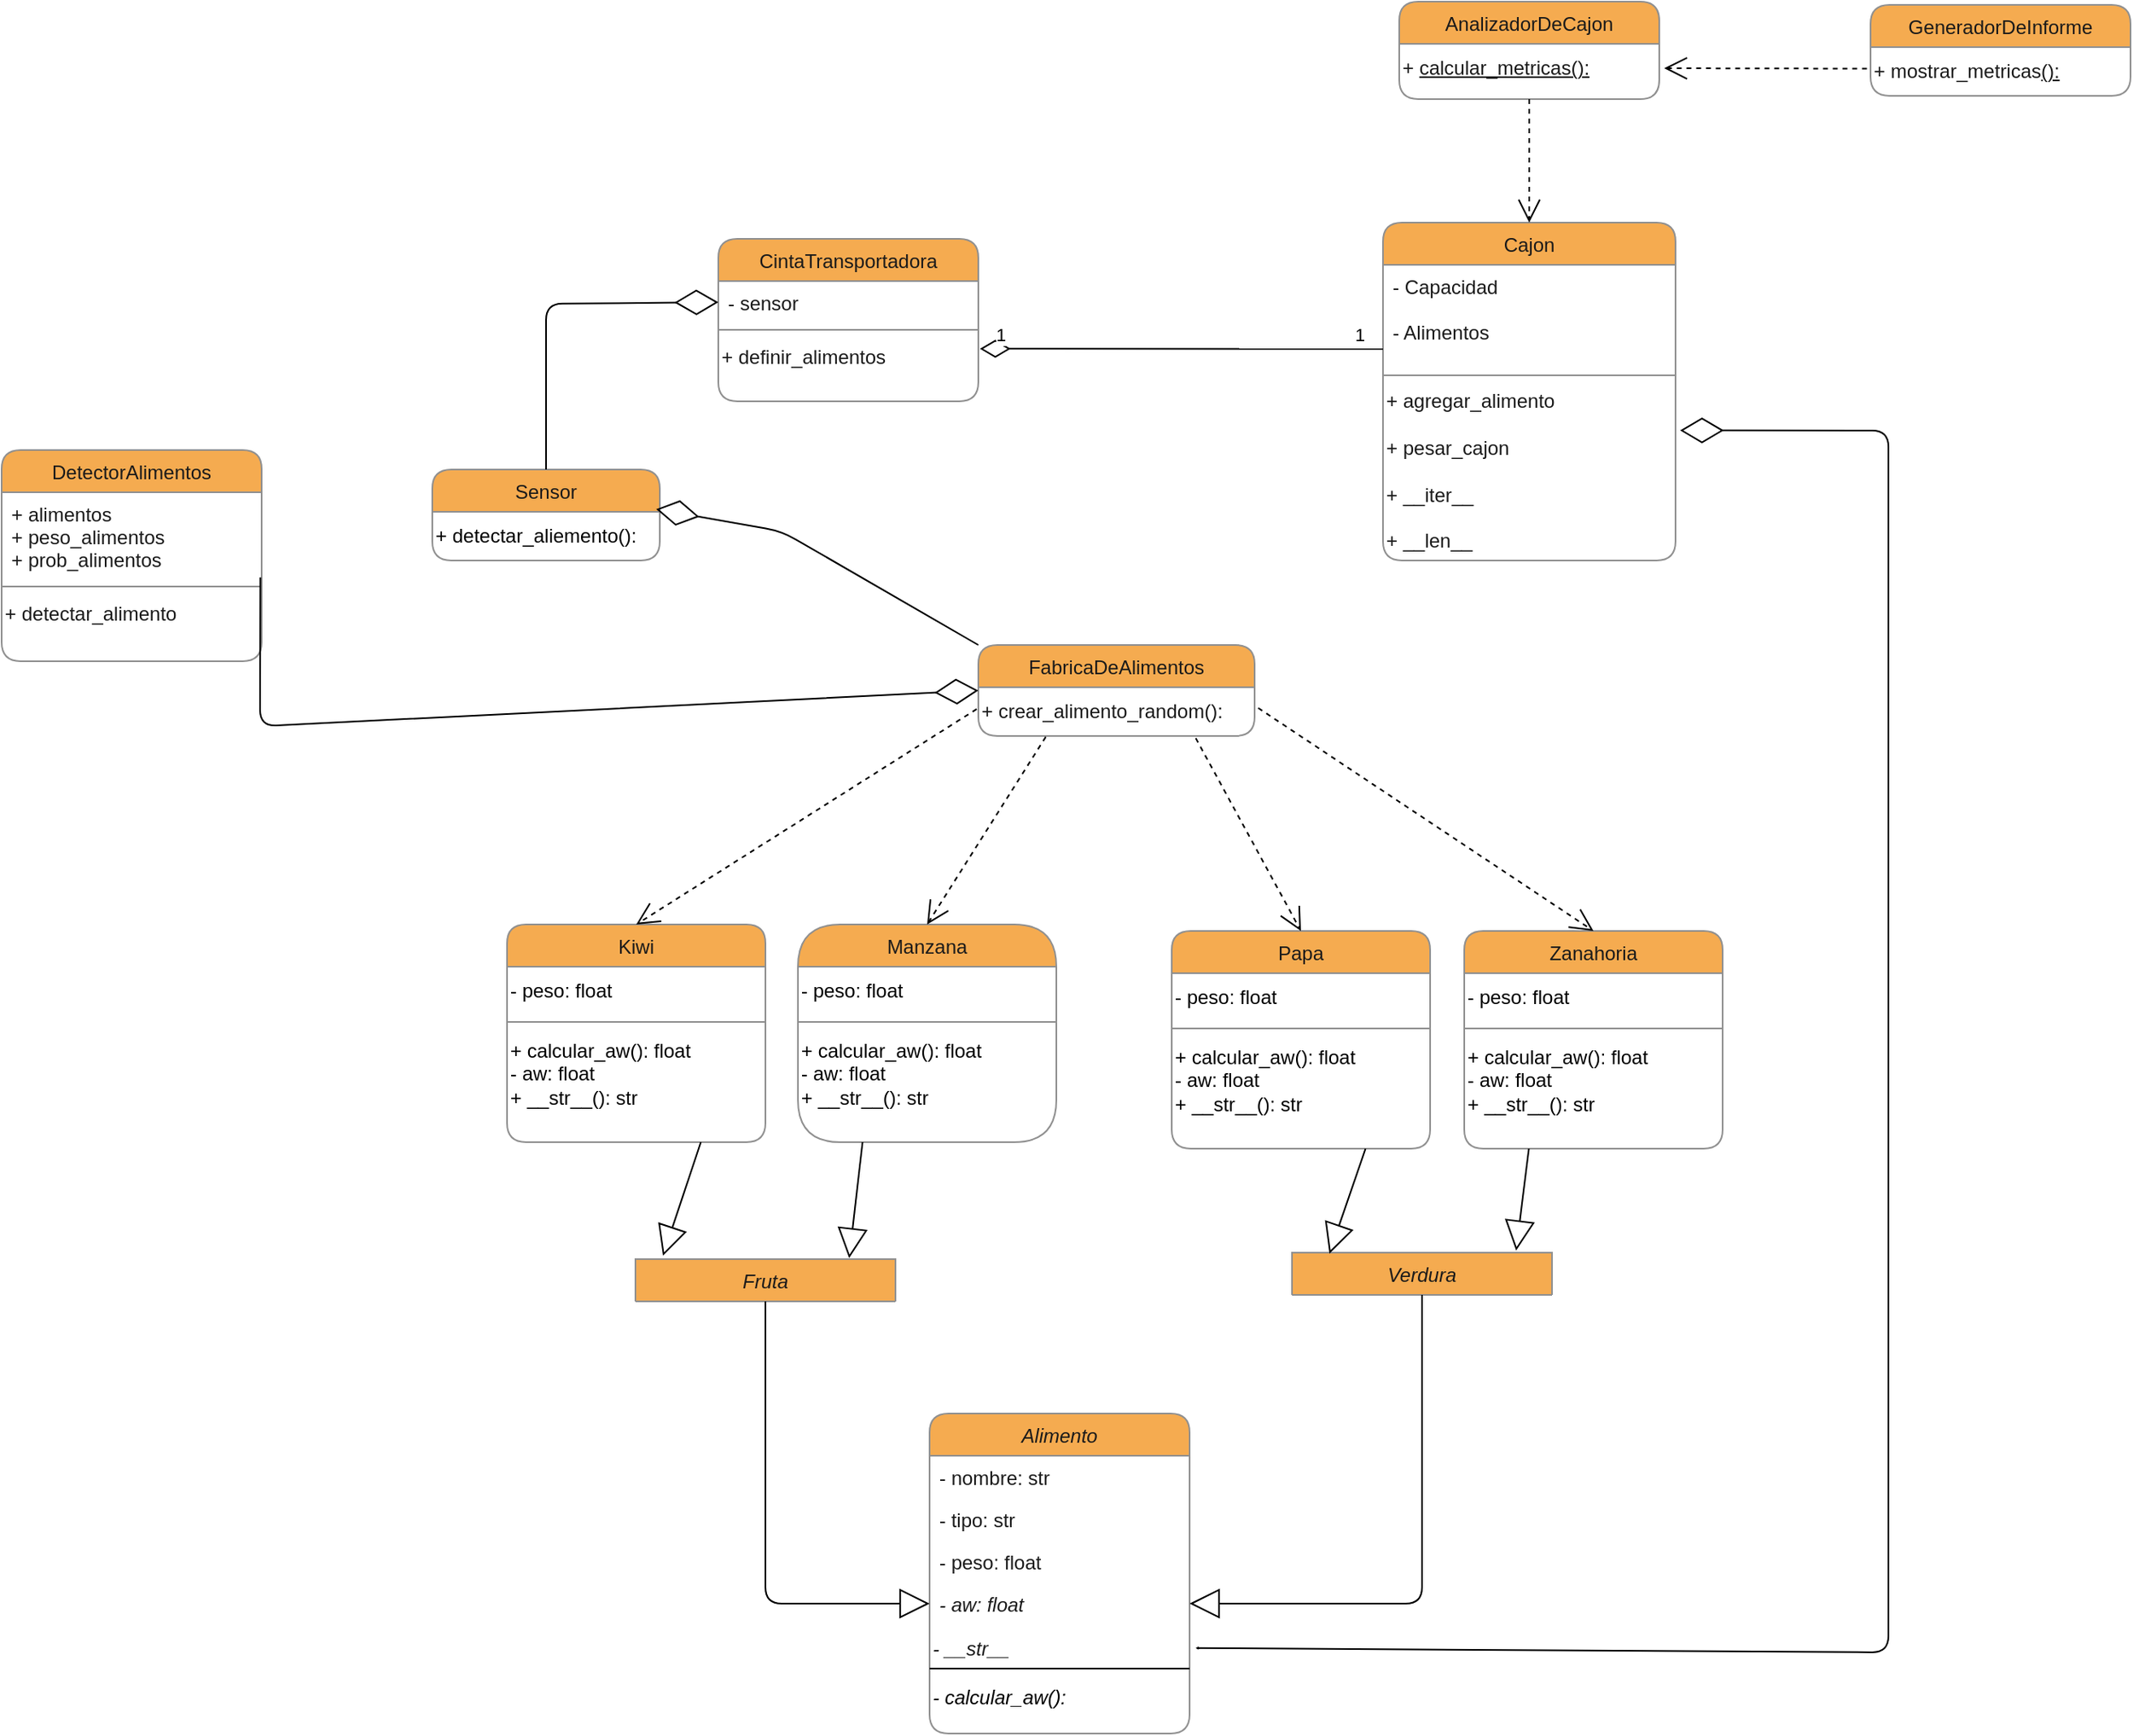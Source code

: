 <mxfile>
    <diagram id="C5RBs43oDa-KdzZeNtuy" name="Page-1">
        <mxGraphModel dx="1659" dy="1732" grid="0" gridSize="10" guides="1" tooltips="1" connect="1" arrows="1" fold="1" page="1" pageScale="1" pageWidth="827" pageHeight="1169" background="light-dark(#ffffff, #000000)" math="0" shadow="0" adaptiveColors="auto">
            <root>
                <mxCell id="WIyWlLk6GJQsqaUBKTNV-0"/>
                <mxCell id="WIyWlLk6GJQsqaUBKTNV-1" parent="WIyWlLk6GJQsqaUBKTNV-0"/>
                <mxCell id="zkfFHV4jXpPFQw0GAbJ--6" value="CintaTransportadora" style="swimlane;fontStyle=0;align=center;verticalAlign=top;childLayout=stackLayout;horizontal=1;startSize=26;horizontalStack=0;resizeParent=1;resizeLast=0;collapsible=1;marginBottom=0;rounded=1;shadow=0;strokeWidth=1;labelBackgroundColor=none;fillColor=#F5AB50;strokeColor=#909090;fontColor=#1A1A1A;" parent="WIyWlLk6GJQsqaUBKTNV-1" vertex="1">
                    <mxGeometry x="161" y="130" width="160" height="100" as="geometry">
                        <mxRectangle x="130" y="380" width="160" height="26" as="alternateBounds"/>
                    </mxGeometry>
                </mxCell>
                <mxCell id="zkfFHV4jXpPFQw0GAbJ--10" value="- sensor" style="text;align=left;verticalAlign=top;spacingLeft=4;spacingRight=4;overflow=hidden;rotatable=0;points=[[0,0.5],[1,0.5]];portConstraint=eastwest;fontStyle=0;labelBackgroundColor=none;fontColor=#1A1A1A;rounded=1;" parent="zkfFHV4jXpPFQw0GAbJ--6" vertex="1">
                    <mxGeometry y="26" width="160" height="26" as="geometry"/>
                </mxCell>
                <mxCell id="zkfFHV4jXpPFQw0GAbJ--9" value="" style="line;html=1;strokeWidth=1;align=left;verticalAlign=middle;spacingTop=-1;spacingLeft=3;spacingRight=3;rotatable=0;labelPosition=right;points=[];portConstraint=eastwest;labelBackgroundColor=none;fillColor=#F5AB50;strokeColor=#909090;fontColor=#1A1A1A;rounded=1;" parent="zkfFHV4jXpPFQw0GAbJ--6" vertex="1">
                    <mxGeometry y="52" width="160" height="8" as="geometry"/>
                </mxCell>
                <mxCell id="7" value="&lt;span style=&quot;color: rgb(26, 26, 26);&quot;&gt;+ definir_alimentos&lt;/span&gt;&lt;div&gt;&lt;span style=&quot;color: rgb(26, 26, 26);&quot;&gt;&lt;br&gt;&lt;/span&gt;&lt;/div&gt;" style="text;html=1;align=left;verticalAlign=middle;resizable=0;points=[];autosize=1;strokeColor=none;fillColor=none;rounded=1;" parent="zkfFHV4jXpPFQw0GAbJ--6" vertex="1">
                    <mxGeometry y="60" width="160" height="40" as="geometry"/>
                </mxCell>
                <mxCell id="zkfFHV4jXpPFQw0GAbJ--13" value="Cajon" style="swimlane;fontStyle=0;align=center;verticalAlign=top;childLayout=stackLayout;horizontal=1;startSize=26;horizontalStack=0;resizeParent=1;resizeLast=0;collapsible=1;marginBottom=0;rounded=1;shadow=0;strokeWidth=1;labelBackgroundColor=none;fillColor=#F5AB50;strokeColor=#909090;fontColor=#1A1A1A;" parent="WIyWlLk6GJQsqaUBKTNV-1" vertex="1">
                    <mxGeometry x="570" y="120" width="180" height="208" as="geometry">
                        <mxRectangle x="340" y="380" width="170" height="26" as="alternateBounds"/>
                    </mxGeometry>
                </mxCell>
                <mxCell id="zkfFHV4jXpPFQw0GAbJ--14" value="- Capacidad&#xa;&#xa;- Alimentos" style="text;align=left;verticalAlign=top;spacingLeft=4;spacingRight=4;overflow=hidden;rotatable=0;points=[[0,0.5],[1,0.5]];portConstraint=eastwest;labelBackgroundColor=none;fontColor=#1A1A1A;rounded=1;" parent="zkfFHV4jXpPFQw0GAbJ--13" vertex="1">
                    <mxGeometry y="26" width="180" height="64" as="geometry"/>
                </mxCell>
                <mxCell id="zkfFHV4jXpPFQw0GAbJ--15" value="" style="line;html=1;strokeWidth=1;align=left;verticalAlign=middle;spacingTop=-1;spacingLeft=3;spacingRight=3;rotatable=0;labelPosition=right;points=[];portConstraint=eastwest;labelBackgroundColor=none;fillColor=#F5AB50;strokeColor=#909090;fontColor=#1A1A1A;rounded=1;" parent="zkfFHV4jXpPFQw0GAbJ--13" vertex="1">
                    <mxGeometry y="90" width="180" height="8" as="geometry"/>
                </mxCell>
                <mxCell id="TtFTox5Q7d19spbC-8BE-2" value="+ agregar_alimento&lt;div&gt;&lt;div&gt;&lt;br&gt;&lt;/div&gt;&lt;div&gt;+ pesar_cajon&lt;/div&gt;&lt;div&gt;&lt;br&gt;&lt;/div&gt;&lt;div&gt;&lt;span style=&quot;background-color: transparent;&quot;&gt;+ __iter__&lt;/span&gt;&lt;/div&gt;&lt;/div&gt;&lt;div&gt;&lt;span style=&quot;background-color: transparent;&quot;&gt;&lt;br&gt;&lt;/span&gt;&lt;/div&gt;&lt;div&gt;&lt;span style=&quot;background-color: transparent;&quot;&gt;+ __len__&lt;/span&gt;&lt;/div&gt;" style="text;html=1;align=left;verticalAlign=middle;resizable=0;points=[];autosize=1;strokeColor=none;fillColor=none;labelBackgroundColor=none;fontColor=#1A1A1A;rounded=1;" parent="zkfFHV4jXpPFQw0GAbJ--13" vertex="1">
                    <mxGeometry y="98" width="180" height="110" as="geometry"/>
                </mxCell>
                <mxCell id="zkfFHV4jXpPFQw0GAbJ--17" value="Alimento" style="swimlane;fontStyle=2;align=center;verticalAlign=top;childLayout=stackLayout;horizontal=1;startSize=26;horizontalStack=0;resizeParent=1;resizeLast=0;collapsible=1;marginBottom=0;rounded=1;shadow=0;strokeWidth=1;labelBackgroundColor=none;fillColor=#F5AB50;strokeColor=#909090;fontColor=#1A1A1A;" parent="WIyWlLk6GJQsqaUBKTNV-1" vertex="1">
                    <mxGeometry x="291" y="853" width="160" height="197" as="geometry">
                        <mxRectangle x="550" y="140" width="160" height="26" as="alternateBounds"/>
                    </mxGeometry>
                </mxCell>
                <mxCell id="zkfFHV4jXpPFQw0GAbJ--19" value="- nombre: str       " style="text;align=left;verticalAlign=top;spacingLeft=4;spacingRight=4;overflow=hidden;rotatable=0;points=[[0,0.5],[1,0.5]];portConstraint=eastwest;rounded=1;shadow=0;html=0;labelBackgroundColor=none;fontColor=#1A1A1A;" parent="zkfFHV4jXpPFQw0GAbJ--17" vertex="1">
                    <mxGeometry y="26" width="160" height="26" as="geometry"/>
                </mxCell>
                <mxCell id="zkfFHV4jXpPFQw0GAbJ--20" value="- tipo: str" style="text;align=left;verticalAlign=top;spacingLeft=4;spacingRight=4;overflow=hidden;rotatable=0;points=[[0,0.5],[1,0.5]];portConstraint=eastwest;rounded=1;shadow=0;html=0;labelBackgroundColor=none;fontColor=#1A1A1A;" parent="zkfFHV4jXpPFQw0GAbJ--17" vertex="1">
                    <mxGeometry y="52" width="160" height="26" as="geometry"/>
                </mxCell>
                <mxCell id="zkfFHV4jXpPFQw0GAbJ--21" value="- peso: float" style="text;align=left;verticalAlign=top;spacingLeft=4;spacingRight=4;overflow=hidden;rotatable=0;points=[[0,0.5],[1,0.5]];portConstraint=eastwest;rounded=1;shadow=0;html=0;labelBackgroundColor=none;fontColor=#1A1A1A;" parent="zkfFHV4jXpPFQw0GAbJ--17" vertex="1">
                    <mxGeometry y="78" width="160" height="26" as="geometry"/>
                </mxCell>
                <mxCell id="zkfFHV4jXpPFQw0GAbJ--22" value="- aw: float&#xa;" style="text;align=left;verticalAlign=top;spacingLeft=4;spacingRight=4;overflow=hidden;rotatable=0;points=[[0,0.5],[1,0.5]];portConstraint=eastwest;rounded=1;shadow=0;html=0;labelBackgroundColor=none;fontColor=#1A1A1A;fontStyle=2;" parent="zkfFHV4jXpPFQw0GAbJ--17" vertex="1">
                    <mxGeometry y="104" width="160" height="26" as="geometry"/>
                </mxCell>
                <mxCell id="9" value="" style="endArrow=none;html=1;exitX=0;exitY=0.75;exitDx=0;exitDy=0;entryX=1;entryY=0.75;entryDx=0;entryDy=0;rounded=1;" parent="zkfFHV4jXpPFQw0GAbJ--17" edge="1">
                    <mxGeometry width="50" height="50" relative="1" as="geometry">
                        <mxPoint y="157" as="sourcePoint"/>
                        <mxPoint x="160" y="157" as="targetPoint"/>
                    </mxGeometry>
                </mxCell>
                <mxCell id="13" value="&lt;span style=&quot;color: rgb(26, 26, 26); font-style: italic;&quot;&gt;- __str__&lt;/span&gt;" style="text;html=1;align=left;verticalAlign=middle;resizable=0;points=[];autosize=1;strokeColor=none;fillColor=none;rounded=1;" parent="zkfFHV4jXpPFQw0GAbJ--17" vertex="1">
                    <mxGeometry y="130" width="160" height="30" as="geometry"/>
                </mxCell>
                <mxCell id="11" value="&lt;i&gt;- calcular_aw():&amp;nbsp;&lt;/i&gt;" style="text;html=1;align=left;verticalAlign=middle;resizable=0;points=[];autosize=1;strokeColor=none;fillColor=none;rounded=1;" parent="zkfFHV4jXpPFQw0GAbJ--17" vertex="1">
                    <mxGeometry y="160" width="160" height="30" as="geometry"/>
                </mxCell>
                <mxCell id="TtFTox5Q7d19spbC-8BE-21" value="Verdura" style="swimlane;fontStyle=2;align=center;verticalAlign=top;childLayout=stackLayout;horizontal=1;startSize=26;horizontalStack=0;resizeParent=1;resizeLast=0;collapsible=1;marginBottom=0;rounded=1;shadow=0;strokeWidth=1;labelBackgroundColor=none;fillColor=#F5AB50;strokeColor=#909090;fontColor=#1A1A1A;" parent="WIyWlLk6GJQsqaUBKTNV-1" vertex="1" collapsed="1">
                    <mxGeometry x="514" y="754" width="160" height="26" as="geometry">
                        <mxRectangle x="514" y="754" width="160" height="60" as="alternateBounds"/>
                    </mxGeometry>
                </mxCell>
                <mxCell id="TtFTox5Q7d19spbC-8BE-28" value="Fruta" style="swimlane;fontStyle=2;align=center;verticalAlign=top;childLayout=stackLayout;horizontal=1;startSize=26;horizontalStack=0;resizeParent=1;resizeLast=0;collapsible=1;marginBottom=0;rounded=1;shadow=0;strokeWidth=1;labelBackgroundColor=none;fillColor=#F5AB50;strokeColor=#909090;fontColor=#1A1A1A;" parent="WIyWlLk6GJQsqaUBKTNV-1" vertex="1" collapsed="1">
                    <mxGeometry x="110" y="758" width="160" height="26" as="geometry">
                        <mxRectangle x="130" y="588" width="160" height="56" as="alternateBounds"/>
                    </mxGeometry>
                </mxCell>
                <mxCell id="114" value="" style="endArrow=none;html=1;rounded=1;" parent="TtFTox5Q7d19spbC-8BE-28" edge="1">
                    <mxGeometry width="50" height="50" relative="1" as="geometry">
                        <mxPoint x="431.5" y="173" as="sourcePoint"/>
                        <mxPoint x="561.5" y="172" as="targetPoint"/>
                    </mxGeometry>
                </mxCell>
                <mxCell id="115" value="" style="endArrow=none;html=1;rounded=1;entryX=-0.01;entryY=0.237;entryDx=0;entryDy=0;entryPerimeter=0;" parent="TtFTox5Q7d19spbC-8BE-28" edge="1">
                    <mxGeometry width="50" height="50" relative="1" as="geometry">
                        <mxPoint x="151.5" y="172" as="sourcePoint"/>
                        <mxPoint x="269.5" y="171" as="targetPoint"/>
                    </mxGeometry>
                </mxCell>
                <mxCell id="116" value="" style="endArrow=block;html=1;rounded=1;endSize=0;endFill=0;startArrow=block;startFill=0;startSize=24;" parent="TtFTox5Q7d19spbC-8BE-28" edge="1">
                    <mxGeometry width="50" height="50" relative="1" as="geometry">
                        <mxPoint x="152.5" y="172" as="sourcePoint"/>
                        <mxPoint x="152.5" y="24" as="targetPoint"/>
                    </mxGeometry>
                </mxCell>
                <mxCell id="117" value="" style="endArrow=block;html=1;rounded=1;endSize=0;endFill=0;startArrow=block;startFill=0;startSize=24;" parent="TtFTox5Q7d19spbC-8BE-28" edge="1">
                    <mxGeometry width="50" height="50" relative="1" as="geometry">
                        <mxPoint x="310.5" y="16" as="sourcePoint"/>
                        <mxPoint x="310.5" y="-78" as="targetPoint"/>
                    </mxGeometry>
                </mxCell>
                <mxCell id="118" value="" style="endArrow=block;html=1;rounded=1;endSize=0;endFill=0;startArrow=block;startFill=0;startSize=24;" parent="TtFTox5Q7d19spbC-8BE-28" edge="1">
                    <mxGeometry width="50" height="50" relative="1" as="geometry">
                        <mxPoint x="30.5" y="16" as="sourcePoint"/>
                        <mxPoint x="32.5" y="-78" as="targetPoint"/>
                    </mxGeometry>
                </mxCell>
                <mxCell id="119" value="" style="endArrow=none;html=1;rounded=1;entryX=-0.01;entryY=0.237;entryDx=0;entryDy=0;entryPerimeter=0;" parent="TtFTox5Q7d19spbC-8BE-28" edge="1">
                    <mxGeometry width="50" height="50" relative="1" as="geometry">
                        <mxPoint x="30.5" y="15" as="sourcePoint"/>
                        <mxPoint x="88.5" y="15" as="targetPoint"/>
                    </mxGeometry>
                </mxCell>
                <mxCell id="TtFTox5Q7d19spbC-8BE-51" value="Manzana" style="swimlane;fontStyle=0;align=center;verticalAlign=top;childLayout=stackLayout;horizontal=1;startSize=26;horizontalStack=0;resizeParent=1;resizeLast=0;collapsible=1;marginBottom=0;rounded=1;shadow=0;strokeWidth=1;labelBackgroundColor=none;fillColor=#F5AB50;strokeColor=#909090;fontColor=#1A1A1A;arcSize=45;" parent="WIyWlLk6GJQsqaUBKTNV-1" vertex="1">
                    <mxGeometry x="210" y="552" width="159" height="134" as="geometry">
                        <mxRectangle x="280" y="660" width="100" height="26" as="alternateBounds"/>
                    </mxGeometry>
                </mxCell>
                <mxCell id="18" value="- peso: float" style="text;html=1;align=left;verticalAlign=middle;resizable=0;points=[];autosize=1;strokeColor=none;fillColor=none;rounded=1;" parent="TtFTox5Q7d19spbC-8BE-51" vertex="1">
                    <mxGeometry y="26" width="159" height="30" as="geometry"/>
                </mxCell>
                <mxCell id="19" value="" style="line;strokeWidth=1;fillColor=none;align=left;verticalAlign=middle;spacingTop=-1;spacingLeft=3;spacingRight=3;rotatable=0;labelPosition=right;points=[];portConstraint=eastwest;strokeColor=inherit;rounded=1;" parent="TtFTox5Q7d19spbC-8BE-51" vertex="1">
                    <mxGeometry y="56" width="159" height="8" as="geometry"/>
                </mxCell>
                <mxCell id="20" value="&lt;div&gt;&lt;span style=&quot;background-color: transparent;&quot;&gt;+ calcular_aw(): float&amp;nbsp; &amp;nbsp; &amp;nbsp; &amp;nbsp; &amp;nbsp;&lt;/span&gt;&lt;/div&gt;&lt;div&gt;&lt;font color=&quot;#000000&quot;&gt;- aw: float&amp;nbsp; &amp;nbsp; &amp;nbsp; &amp;nbsp; &amp;nbsp; &amp;nbsp; &amp;nbsp; &amp;nbsp; &amp;nbsp; &amp;nbsp;&amp;nbsp;&lt;/font&gt;&lt;/div&gt;&lt;div&gt;&lt;font color=&quot;#000000&quot;&gt;+ __str__(): str&amp;nbsp;&lt;/font&gt;&lt;/div&gt;" style="text;html=1;align=left;verticalAlign=middle;resizable=0;points=[];autosize=1;strokeColor=none;fillColor=none;rounded=1;" parent="TtFTox5Q7d19spbC-8BE-51" vertex="1">
                    <mxGeometry y="64" width="159" height="55" as="geometry"/>
                </mxCell>
                <mxCell id="pdYEQabYCU16_x5gFn3y-8" value="Sensor" style="swimlane;fontStyle=0;align=center;verticalAlign=top;childLayout=stackLayout;horizontal=1;startSize=26;horizontalStack=0;resizeParent=1;resizeLast=0;collapsible=1;marginBottom=0;rounded=1;shadow=0;strokeWidth=1;labelBackgroundColor=none;fillColor=#F5AB50;strokeColor=#909090;fontColor=#1A1A1A;" parent="WIyWlLk6GJQsqaUBKTNV-1" vertex="1">
                    <mxGeometry x="-15" y="272" width="140" height="56" as="geometry">
                        <mxRectangle x="130" y="380" width="160" height="26" as="alternateBounds"/>
                    </mxGeometry>
                </mxCell>
                <mxCell id="62" value="+ detectar_aliemento():" style="text;html=1;align=left;verticalAlign=middle;resizable=0;points=[];autosize=1;strokeColor=none;fillColor=none;rounded=1;" parent="pdYEQabYCU16_x5gFn3y-8" vertex="1">
                    <mxGeometry y="26" width="140" height="30" as="geometry"/>
                </mxCell>
                <mxCell id="21" value="Papa" style="swimlane;fontStyle=0;align=center;verticalAlign=top;childLayout=stackLayout;horizontal=1;startSize=26;horizontalStack=0;resizeParent=1;resizeLast=0;collapsible=1;marginBottom=0;rounded=1;shadow=0;strokeWidth=1;labelBackgroundColor=none;fillColor=#F5AB50;strokeColor=#909090;fontColor=#1A1A1A;" parent="WIyWlLk6GJQsqaUBKTNV-1" vertex="1">
                    <mxGeometry x="440" y="556" width="159" height="134" as="geometry">
                        <mxRectangle x="280" y="660" width="100" height="26" as="alternateBounds"/>
                    </mxGeometry>
                </mxCell>
                <mxCell id="22" value="- peso: float" style="text;html=1;align=left;verticalAlign=middle;resizable=0;points=[];autosize=1;strokeColor=none;fillColor=none;rounded=1;" parent="21" vertex="1">
                    <mxGeometry y="26" width="159" height="30" as="geometry"/>
                </mxCell>
                <mxCell id="23" value="" style="line;strokeWidth=1;fillColor=none;align=left;verticalAlign=middle;spacingTop=-1;spacingLeft=3;spacingRight=3;rotatable=0;labelPosition=right;points=[];portConstraint=eastwest;strokeColor=inherit;rounded=1;" parent="21" vertex="1">
                    <mxGeometry y="56" width="159" height="8" as="geometry"/>
                </mxCell>
                <mxCell id="24" value="&lt;div&gt;&lt;span style=&quot;background-color: transparent;&quot;&gt;+ calcular_aw(): float&amp;nbsp; &amp;nbsp; &amp;nbsp; &amp;nbsp; &amp;nbsp;&lt;/span&gt;&lt;/div&gt;&lt;div&gt;&lt;font color=&quot;#000000&quot;&gt;- aw: float&amp;nbsp; &amp;nbsp; &amp;nbsp; &amp;nbsp; &amp;nbsp; &amp;nbsp; &amp;nbsp; &amp;nbsp; &amp;nbsp; &amp;nbsp;&amp;nbsp;&lt;/font&gt;&lt;/div&gt;&lt;div&gt;&lt;font color=&quot;#000000&quot;&gt;+ __str__(): str&amp;nbsp;&lt;/font&gt;&lt;/div&gt;" style="text;html=1;align=left;verticalAlign=middle;resizable=0;points=[];autosize=1;strokeColor=none;fillColor=none;rounded=1;" parent="21" vertex="1">
                    <mxGeometry y="64" width="159" height="55" as="geometry"/>
                </mxCell>
                <mxCell id="25" value="Kiwi" style="swimlane;fontStyle=0;align=center;verticalAlign=top;childLayout=stackLayout;horizontal=1;startSize=26;horizontalStack=0;resizeParent=1;resizeLast=0;collapsible=1;marginBottom=0;rounded=1;shadow=0;strokeWidth=1;labelBackgroundColor=none;fillColor=#F5AB50;strokeColor=#909090;fontColor=#1A1A1A;" parent="WIyWlLk6GJQsqaUBKTNV-1" vertex="1">
                    <mxGeometry x="31" y="552" width="159" height="134" as="geometry">
                        <mxRectangle x="280" y="660" width="100" height="26" as="alternateBounds"/>
                    </mxGeometry>
                </mxCell>
                <mxCell id="26" value="- peso: float" style="text;html=1;align=left;verticalAlign=middle;resizable=0;points=[];autosize=1;strokeColor=none;fillColor=none;rounded=1;" parent="25" vertex="1">
                    <mxGeometry y="26" width="159" height="30" as="geometry"/>
                </mxCell>
                <mxCell id="27" value="" style="line;strokeWidth=1;fillColor=none;align=left;verticalAlign=middle;spacingTop=-1;spacingLeft=3;spacingRight=3;rotatable=0;labelPosition=right;points=[];portConstraint=eastwest;strokeColor=inherit;rounded=1;" parent="25" vertex="1">
                    <mxGeometry y="56" width="159" height="8" as="geometry"/>
                </mxCell>
                <mxCell id="28" value="&lt;div&gt;&lt;span style=&quot;background-color: transparent;&quot;&gt;+ calcular_aw(): float&amp;nbsp; &amp;nbsp; &amp;nbsp; &amp;nbsp; &amp;nbsp;&lt;/span&gt;&lt;/div&gt;&lt;div&gt;&lt;font color=&quot;#000000&quot;&gt;- aw: float&amp;nbsp; &amp;nbsp; &amp;nbsp; &amp;nbsp; &amp;nbsp; &amp;nbsp; &amp;nbsp; &amp;nbsp; &amp;nbsp; &amp;nbsp;&amp;nbsp;&lt;/font&gt;&lt;/div&gt;&lt;div&gt;&lt;font color=&quot;#000000&quot;&gt;+ __str__(): str&amp;nbsp;&lt;/font&gt;&lt;/div&gt;" style="text;html=1;align=left;verticalAlign=middle;resizable=0;points=[];autosize=1;strokeColor=none;fillColor=none;rounded=1;" parent="25" vertex="1">
                    <mxGeometry y="64" width="159" height="55" as="geometry"/>
                </mxCell>
                <mxCell id="29" value="Zanahoria" style="swimlane;fontStyle=0;align=center;verticalAlign=top;childLayout=stackLayout;horizontal=1;startSize=26;horizontalStack=0;resizeParent=1;resizeLast=0;collapsible=1;marginBottom=0;rounded=1;shadow=0;strokeWidth=1;labelBackgroundColor=none;fillColor=#F5AB50;strokeColor=#909090;fontColor=#1A1A1A;" parent="WIyWlLk6GJQsqaUBKTNV-1" vertex="1">
                    <mxGeometry x="620" y="556" width="159" height="134" as="geometry">
                        <mxRectangle x="280" y="660" width="100" height="26" as="alternateBounds"/>
                    </mxGeometry>
                </mxCell>
                <mxCell id="30" value="- peso: float" style="text;html=1;align=left;verticalAlign=middle;resizable=0;points=[];autosize=1;strokeColor=none;fillColor=none;rounded=1;" parent="29" vertex="1">
                    <mxGeometry y="26" width="159" height="30" as="geometry"/>
                </mxCell>
                <mxCell id="31" value="" style="line;strokeWidth=1;fillColor=none;align=left;verticalAlign=middle;spacingTop=-1;spacingLeft=3;spacingRight=3;rotatable=0;labelPosition=right;points=[];portConstraint=eastwest;strokeColor=inherit;rounded=1;" parent="29" vertex="1">
                    <mxGeometry y="56" width="159" height="8" as="geometry"/>
                </mxCell>
                <mxCell id="32" value="&lt;div&gt;&lt;span style=&quot;background-color: transparent;&quot;&gt;+ calcular_aw(): float&amp;nbsp; &amp;nbsp; &amp;nbsp; &amp;nbsp; &amp;nbsp;&lt;/span&gt;&lt;/div&gt;&lt;div&gt;&lt;font color=&quot;#000000&quot;&gt;- aw: float&amp;nbsp; &amp;nbsp; &amp;nbsp; &amp;nbsp; &amp;nbsp; &amp;nbsp; &amp;nbsp; &amp;nbsp; &amp;nbsp; &amp;nbsp;&amp;nbsp;&lt;/font&gt;&lt;/div&gt;&lt;div&gt;&lt;font color=&quot;#000000&quot;&gt;+ __str__(): str&amp;nbsp;&lt;/font&gt;&lt;/div&gt;" style="text;html=1;align=left;verticalAlign=middle;resizable=0;points=[];autosize=1;strokeColor=none;fillColor=none;rounded=1;" parent="29" vertex="1">
                    <mxGeometry y="64" width="159" height="55" as="geometry"/>
                </mxCell>
                <mxCell id="33" value="FabricaDeAlimentos" style="swimlane;fontStyle=0;align=center;verticalAlign=top;childLayout=stackLayout;horizontal=1;startSize=26;horizontalStack=0;resizeParent=1;resizeLast=0;collapsible=1;marginBottom=0;rounded=1;shadow=0;strokeWidth=1;labelBackgroundColor=none;fillColor=#F5AB50;strokeColor=#909090;fontColor=#1A1A1A;" parent="WIyWlLk6GJQsqaUBKTNV-1" vertex="1">
                    <mxGeometry x="321" y="380" width="170" height="56" as="geometry">
                        <mxRectangle x="130" y="380" width="160" height="26" as="alternateBounds"/>
                    </mxGeometry>
                </mxCell>
                <mxCell id="36" value="&lt;font color=&quot;#1a1a1a&quot;&gt;+ crear_alimento_random():&lt;/font&gt;" style="text;html=1;align=left;verticalAlign=middle;resizable=0;points=[];autosize=1;strokeColor=none;fillColor=none;rounded=1;" parent="33" vertex="1">
                    <mxGeometry y="26" width="170" height="30" as="geometry"/>
                </mxCell>
                <mxCell id="37" value="" style="endArrow=open;endSize=12;dashed=1;html=1;entryX=0.5;entryY=0;entryDx=0;entryDy=0;exitX=-0.006;exitY=0.448;exitDx=0;exitDy=0;exitPerimeter=0;rounded=1;" parent="WIyWlLk6GJQsqaUBKTNV-1" source="36" target="25" edge="1">
                    <mxGeometry width="160" relative="1" as="geometry">
                        <mxPoint x="320" y="440" as="sourcePoint"/>
                        <mxPoint x="630" y="580" as="targetPoint"/>
                    </mxGeometry>
                </mxCell>
                <mxCell id="38" value="" style="endArrow=open;endSize=12;dashed=1;html=1;entryX=0.5;entryY=0;entryDx=0;entryDy=0;exitX=0.244;exitY=1.019;exitDx=0;exitDy=0;exitPerimeter=0;rounded=1;" parent="WIyWlLk6GJQsqaUBKTNV-1" source="36" target="TtFTox5Q7d19spbC-8BE-51" edge="1">
                    <mxGeometry width="160" relative="1" as="geometry">
                        <mxPoint x="470" y="580" as="sourcePoint"/>
                        <mxPoint x="630" y="580" as="targetPoint"/>
                    </mxGeometry>
                </mxCell>
                <mxCell id="39" value="" style="endArrow=open;endSize=12;dashed=1;html=1;entryX=0.5;entryY=0;entryDx=0;entryDy=0;exitX=0.787;exitY=1.044;exitDx=0;exitDy=0;exitPerimeter=0;rounded=1;" parent="WIyWlLk6GJQsqaUBKTNV-1" source="36" target="21" edge="1">
                    <mxGeometry width="160" relative="1" as="geometry">
                        <mxPoint x="470" y="580" as="sourcePoint"/>
                        <mxPoint x="630" y="580" as="targetPoint"/>
                    </mxGeometry>
                </mxCell>
                <mxCell id="40" value="" style="endArrow=open;endSize=12;dashed=1;html=1;entryX=0.5;entryY=0;entryDx=0;entryDy=0;exitX=1.013;exitY=0.425;exitDx=0;exitDy=0;exitPerimeter=0;rounded=1;" parent="WIyWlLk6GJQsqaUBKTNV-1" source="36" target="29" edge="1">
                    <mxGeometry width="160" relative="1" as="geometry">
                        <mxPoint x="480" y="440" as="sourcePoint"/>
                        <mxPoint x="630" y="580" as="targetPoint"/>
                    </mxGeometry>
                </mxCell>
                <mxCell id="50" value="AnalizadorDeCajon" style="swimlane;fontStyle=0;align=center;verticalAlign=top;childLayout=stackLayout;horizontal=1;startSize=26;horizontalStack=0;resizeParent=1;resizeLast=0;collapsible=1;marginBottom=0;rounded=1;shadow=0;strokeWidth=1;labelBackgroundColor=none;fillColor=#F5AB50;strokeColor=#909090;fontColor=#1A1A1A;" parent="WIyWlLk6GJQsqaUBKTNV-1" vertex="1">
                    <mxGeometry x="580" y="-16" width="160" height="60" as="geometry">
                        <mxRectangle x="130" y="380" width="160" height="26" as="alternateBounds"/>
                    </mxGeometry>
                </mxCell>
                <mxCell id="53" value="&lt;span style=&quot;color: rgb(26, 26, 26);&quot;&gt;+ &lt;u&gt;calcular_metricas():&lt;/u&gt;&lt;/span&gt;" style="text;html=1;align=left;verticalAlign=middle;resizable=0;points=[];autosize=1;strokeColor=none;fillColor=none;rounded=1;" parent="50" vertex="1">
                    <mxGeometry y="26" width="160" height="30" as="geometry"/>
                </mxCell>
                <mxCell id="64" value="" style="endArrow=diamondThin;endFill=0;endSize=24;html=1;exitX=0.5;exitY=0;exitDx=0;exitDy=0;entryX=0;entryY=0.5;entryDx=0;entryDy=0;rounded=1;" parent="WIyWlLk6GJQsqaUBKTNV-1" source="pdYEQabYCU16_x5gFn3y-8" target="zkfFHV4jXpPFQw0GAbJ--10" edge="1">
                    <mxGeometry width="160" relative="1" as="geometry">
                        <mxPoint x="220" y="310" as="sourcePoint"/>
                        <mxPoint x="380" y="310" as="targetPoint"/>
                        <Array as="points">
                            <mxPoint x="55" y="170"/>
                        </Array>
                    </mxGeometry>
                </mxCell>
                <mxCell id="72" value="" style="endArrow=diamondThin;endFill=0;endSize=0;html=1;exitX=1.01;exitY=0.272;exitDx=0;exitDy=0;exitPerimeter=0;entryX=1.017;entryY=0.479;entryDx=0;entryDy=0;entryPerimeter=0;rounded=1;sourcePerimeterSpacing=0;startArrow=diamondThin;startFill=0;startSize=24;" parent="WIyWlLk6GJQsqaUBKTNV-1" edge="1">
                    <mxGeometry width="160" relative="1" as="geometry">
                        <mxPoint x="752.8" y="247.92" as="sourcePoint"/>
                        <mxPoint x="454.72" y="997.37" as="targetPoint"/>
                        <Array as="points">
                            <mxPoint x="881" y="248"/>
                            <mxPoint x="881" y="1000"/>
                        </Array>
                    </mxGeometry>
                </mxCell>
                <mxCell id="110" value="GeneradorDeInforme" style="swimlane;fontStyle=0;align=center;verticalAlign=top;childLayout=stackLayout;horizontal=1;startSize=26;horizontalStack=0;resizeParent=1;resizeLast=0;collapsible=1;marginBottom=0;rounded=1;shadow=0;strokeWidth=1;labelBackgroundColor=none;fillColor=#F5AB50;strokeColor=#909090;fontColor=#1A1A1A;" parent="WIyWlLk6GJQsqaUBKTNV-1" vertex="1">
                    <mxGeometry x="870" y="-14" width="160" height="56" as="geometry">
                        <mxRectangle x="130" y="380" width="160" height="26" as="alternateBounds"/>
                    </mxGeometry>
                </mxCell>
                <mxCell id="111" value="&lt;span style=&quot;color: rgb(26, 26, 26);&quot;&gt;+ mostrar_metricas&lt;u&gt;():&lt;/u&gt;&lt;/span&gt;" style="text;html=1;align=left;verticalAlign=middle;resizable=0;points=[];autosize=1;strokeColor=none;fillColor=none;rounded=1;" parent="110" vertex="1">
                    <mxGeometry y="26" width="160" height="30" as="geometry"/>
                </mxCell>
                <mxCell id="113" value="" style="endArrow=open;endSize=12;dashed=1;html=1;exitX=-0.014;exitY=0.442;exitDx=0;exitDy=0;exitPerimeter=0;rounded=1;" parent="WIyWlLk6GJQsqaUBKTNV-1" source="111" edge="1">
                    <mxGeometry width="160" relative="1" as="geometry">
                        <mxPoint x="730" y="170" as="sourcePoint"/>
                        <mxPoint x="743" y="25" as="targetPoint"/>
                    </mxGeometry>
                </mxCell>
                <mxCell id="120" value="" style="endArrow=block;endSize=16;endFill=0;html=1;exitX=0.5;exitY=1;exitDx=0;exitDy=0;entryX=0;entryY=0.5;entryDx=0;entryDy=0;" parent="WIyWlLk6GJQsqaUBKTNV-1" source="TtFTox5Q7d19spbC-8BE-28" target="zkfFHV4jXpPFQw0GAbJ--22" edge="1">
                    <mxGeometry width="160" relative="1" as="geometry">
                        <mxPoint x="340" y="730" as="sourcePoint"/>
                        <mxPoint x="500" y="730" as="targetPoint"/>
                        <Array as="points">
                            <mxPoint x="190" y="970"/>
                        </Array>
                    </mxGeometry>
                </mxCell>
                <mxCell id="121" value="" style="endArrow=block;endSize=16;endFill=0;html=1;entryX=0.106;entryY=-0.081;entryDx=0;entryDy=0;entryPerimeter=0;exitX=0.75;exitY=1;exitDx=0;exitDy=0;" parent="WIyWlLk6GJQsqaUBKTNV-1" source="25" target="TtFTox5Q7d19spbC-8BE-28" edge="1">
                    <mxGeometry width="160" relative="1" as="geometry">
                        <mxPoint x="130" y="690" as="sourcePoint"/>
                        <mxPoint x="451" y="820" as="targetPoint"/>
                    </mxGeometry>
                </mxCell>
                <mxCell id="122" value="" style="endArrow=block;endSize=16;endFill=0;html=1;entryX=0.862;entryY=-0.05;entryDx=0;entryDy=0;entryPerimeter=0;exitX=0.25;exitY=1;exitDx=0;exitDy=0;" parent="WIyWlLk6GJQsqaUBKTNV-1" source="29" target="TtFTox5Q7d19spbC-8BE-21" edge="1">
                    <mxGeometry width="160" relative="1" as="geometry">
                        <mxPoint x="291" y="820" as="sourcePoint"/>
                        <mxPoint x="451" y="820" as="targetPoint"/>
                    </mxGeometry>
                </mxCell>
                <mxCell id="123" value="" style="endArrow=block;endSize=16;endFill=0;html=1;entryX=0.822;entryY=-0.023;entryDx=0;entryDy=0;exitX=0.25;exitY=1;exitDx=0;exitDy=0;entryPerimeter=0;" parent="WIyWlLk6GJQsqaUBKTNV-1" source="TtFTox5Q7d19spbC-8BE-51" target="TtFTox5Q7d19spbC-8BE-28" edge="1">
                    <mxGeometry width="160" relative="1" as="geometry">
                        <mxPoint x="291" y="820" as="sourcePoint"/>
                        <mxPoint x="451" y="820" as="targetPoint"/>
                    </mxGeometry>
                </mxCell>
                <mxCell id="124" value="" style="endArrow=block;endSize=16;endFill=0;html=1;exitX=0.75;exitY=1;exitDx=0;exitDy=0;entryX=0.144;entryY=0.023;entryDx=0;entryDy=0;entryPerimeter=0;" parent="WIyWlLk6GJQsqaUBKTNV-1" source="21" target="TtFTox5Q7d19spbC-8BE-21" edge="1">
                    <mxGeometry width="160" relative="1" as="geometry">
                        <mxPoint x="291" y="820" as="sourcePoint"/>
                        <mxPoint x="540" y="760" as="targetPoint"/>
                    </mxGeometry>
                </mxCell>
                <mxCell id="126" value="" style="endArrow=block;endSize=16;endFill=0;html=1;entryX=1;entryY=0.5;entryDx=0;entryDy=0;exitX=0.5;exitY=1;exitDx=0;exitDy=0;" parent="WIyWlLk6GJQsqaUBKTNV-1" source="TtFTox5Q7d19spbC-8BE-21" target="zkfFHV4jXpPFQw0GAbJ--22" edge="1">
                    <mxGeometry width="160" relative="1" as="geometry">
                        <mxPoint x="340" y="730" as="sourcePoint"/>
                        <mxPoint x="500" y="730" as="targetPoint"/>
                        <Array as="points">
                            <mxPoint x="594" y="970"/>
                        </Array>
                    </mxGeometry>
                </mxCell>
                <mxCell id="129" value="DetectorAlimentos" style="swimlane;fontStyle=0;align=center;verticalAlign=top;childLayout=stackLayout;horizontal=1;startSize=26;horizontalStack=0;resizeParent=1;resizeLast=0;collapsible=1;marginBottom=0;rounded=1;shadow=0;strokeWidth=1;labelBackgroundColor=none;fillColor=#F5AB50;strokeColor=#909090;fontColor=#1A1A1A;" parent="WIyWlLk6GJQsqaUBKTNV-1" vertex="1">
                    <mxGeometry x="-280" y="260" width="160" height="130" as="geometry">
                        <mxRectangle x="130" y="380" width="160" height="26" as="alternateBounds"/>
                    </mxGeometry>
                </mxCell>
                <mxCell id="130" value="+ alimentos &#xa;+ peso_alimentos&#xa;+ prob_alimentos" style="text;align=left;verticalAlign=top;spacingLeft=4;spacingRight=4;overflow=hidden;rotatable=0;points=[[0,0.5],[1,0.5]];portConstraint=eastwest;fontStyle=0;labelBackgroundColor=none;fontColor=#1A1A1A;rounded=1;" parent="129" vertex="1">
                    <mxGeometry y="26" width="160" height="54" as="geometry"/>
                </mxCell>
                <mxCell id="131" value="" style="line;html=1;strokeWidth=1;align=left;verticalAlign=middle;spacingTop=-1;spacingLeft=3;spacingRight=3;rotatable=0;labelPosition=right;points=[];portConstraint=eastwest;labelBackgroundColor=none;fillColor=#F5AB50;strokeColor=#909090;fontColor=#1A1A1A;rounded=1;" parent="129" vertex="1">
                    <mxGeometry y="80" width="160" height="8" as="geometry"/>
                </mxCell>
                <mxCell id="132" value="&lt;span style=&quot;color: rgb(26, 26, 26);&quot;&gt;+ detectar_alimento&lt;/span&gt;&lt;div&gt;&lt;span style=&quot;color: rgb(26, 26, 26);&quot;&gt;&lt;br&gt;&lt;/span&gt;&lt;/div&gt;" style="text;html=1;align=left;verticalAlign=middle;resizable=0;points=[];autosize=1;strokeColor=none;fillColor=none;rounded=1;" parent="129" vertex="1">
                    <mxGeometry y="88" width="160" height="40" as="geometry"/>
                </mxCell>
                <mxCell id="134" value="" style="endArrow=none;html=1;edgeStyle=orthogonalEdgeStyle;exitX=1.006;exitY=0.192;exitDx=0;exitDy=0;exitPerimeter=0;entryX=0;entryY=0.808;entryDx=0;entryDy=0;entryPerimeter=0;startArrow=diamondThin;startFill=0;startSize=16;" parent="WIyWlLk6GJQsqaUBKTNV-1" source="7" target="zkfFHV4jXpPFQw0GAbJ--14" edge="1">
                    <mxGeometry relative="1" as="geometry">
                        <mxPoint x="390" y="270" as="sourcePoint"/>
                        <mxPoint x="550" y="270" as="targetPoint"/>
                    </mxGeometry>
                </mxCell>
                <mxCell id="135" value="1" style="edgeLabel;resizable=0;html=1;align=left;verticalAlign=bottom;" parent="134" connectable="0" vertex="1">
                    <mxGeometry x="-1" relative="1" as="geometry">
                        <mxPoint x="8" as="offset"/>
                    </mxGeometry>
                </mxCell>
                <mxCell id="136" value="1" style="edgeLabel;resizable=0;html=1;align=right;verticalAlign=bottom;" parent="134" connectable="0" vertex="1">
                    <mxGeometry x="1" relative="1" as="geometry">
                        <mxPoint x="-10" as="offset"/>
                    </mxGeometry>
                </mxCell>
                <mxCell id="137" value="" style="endArrow=open;endSize=12;dashed=1;html=1;exitX=0.5;exitY=1;exitDx=0;exitDy=0;rounded=1;entryX=0.5;entryY=0;entryDx=0;entryDy=0;" parent="WIyWlLk6GJQsqaUBKTNV-1" source="50" target="zkfFHV4jXpPFQw0GAbJ--13" edge="1">
                    <mxGeometry width="160" relative="1" as="geometry">
                        <mxPoint x="878" y="35" as="sourcePoint"/>
                        <mxPoint x="753" y="35" as="targetPoint"/>
                    </mxGeometry>
                </mxCell>
                <mxCell id="139" value="" style="endArrow=diamondThin;endFill=0;endSize=24;html=1;exitX=0.995;exitY=0.97;exitDx=0;exitDy=0;entryX=0;entryY=0.5;entryDx=0;entryDy=0;rounded=1;exitPerimeter=0;" parent="WIyWlLk6GJQsqaUBKTNV-1" source="130" target="33" edge="1">
                    <mxGeometry width="160" relative="1" as="geometry">
                        <mxPoint x="75" y="292" as="sourcePoint"/>
                        <mxPoint x="181" y="189" as="targetPoint"/>
                        <Array as="points">
                            <mxPoint x="-121" y="430"/>
                        </Array>
                    </mxGeometry>
                </mxCell>
                <mxCell id="138" value="" style="endArrow=diamondThin;endFill=0;endSize=24;html=1;exitX=0;exitY=0;exitDx=0;exitDy=0;entryX=0.984;entryY=-0.054;entryDx=0;entryDy=0;rounded=1;entryPerimeter=0;" parent="WIyWlLk6GJQsqaUBKTNV-1" source="33" target="62" edge="1">
                    <mxGeometry width="160" relative="1" as="geometry">
                        <mxPoint x="65" y="282" as="sourcePoint"/>
                        <mxPoint x="171" y="179" as="targetPoint"/>
                        <Array as="points">
                            <mxPoint x="200" y="310"/>
                        </Array>
                    </mxGeometry>
                </mxCell>
            </root>
        </mxGraphModel>
    </diagram>
</mxfile>
